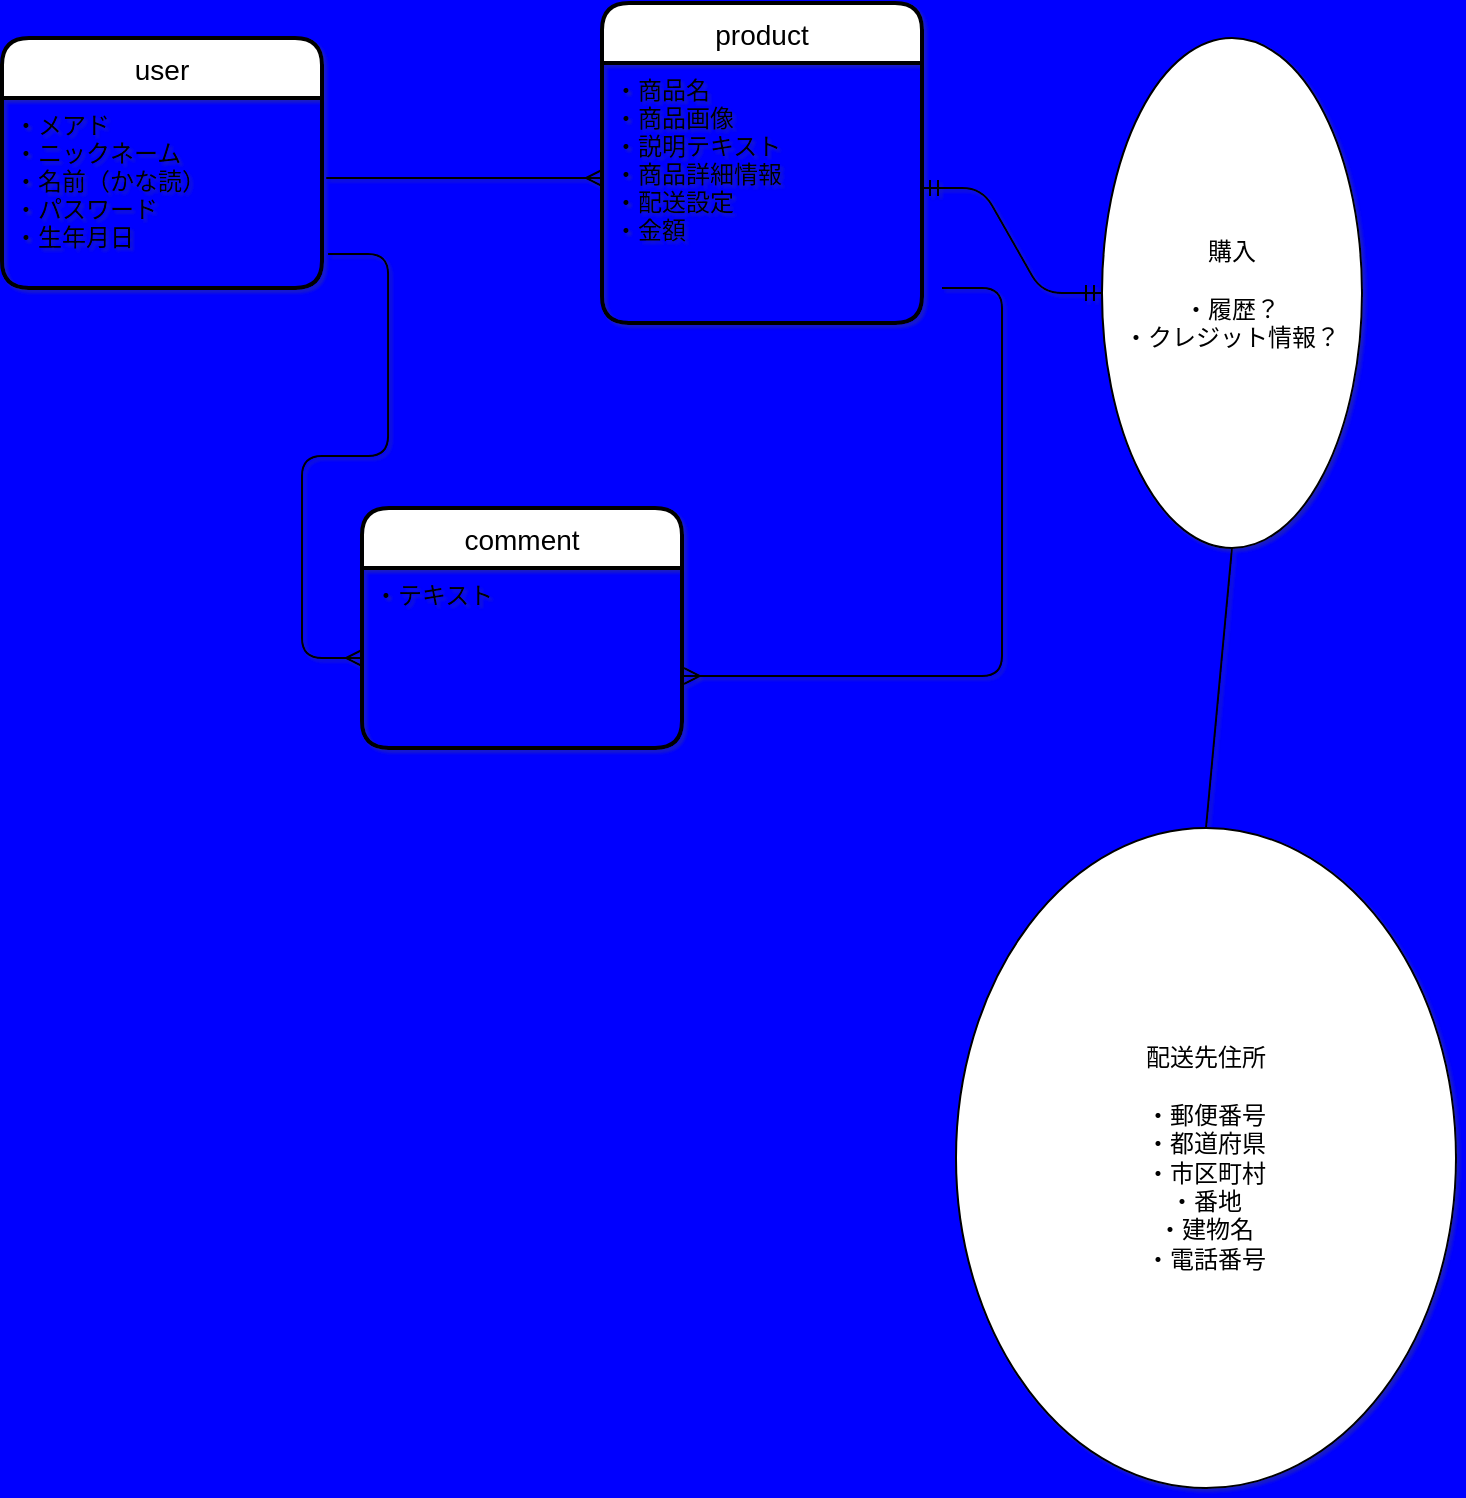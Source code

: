<mxfile version="13.10.0" type="embed">
    <diagram id="cQUnQ7eZXvzPiAG-qzQM" name="Page-1">
        <mxGraphModel dx="1303" dy="1133" grid="1" gridSize="10" guides="1" tooltips="1" connect="1" arrows="1" fold="1" page="1" pageScale="1" pageWidth="827" pageHeight="1169" background="#0000FF" math="0" shadow="1">
            <root>
                <mxCell id="0"/>
                <mxCell id="1" parent="0"/>
                <mxCell id="30" value="user" style="swimlane;childLayout=stackLayout;horizontal=1;startSize=30;horizontalStack=0;rounded=1;fontSize=14;fontStyle=0;strokeWidth=2;resizeParent=0;resizeLast=1;shadow=0;dashed=0;align=center;" vertex="1" parent="1">
                    <mxGeometry x="100" y="75" width="160" height="125" as="geometry"/>
                </mxCell>
                <mxCell id="31" value="・メアド&#10;・ニックネーム&#10;・名前（かな読）&#10;・パスワード&#10;・生年月日&#10;&#10;" style="align=left;strokeColor=none;fillColor=none;spacingLeft=4;fontSize=12;verticalAlign=top;resizable=0;rotatable=0;part=1;" vertex="1" parent="30">
                    <mxGeometry y="30" width="160" height="95" as="geometry"/>
                </mxCell>
                <mxCell id="32" value="product" style="swimlane;childLayout=stackLayout;horizontal=1;startSize=30;horizontalStack=0;rounded=1;fontSize=14;fontStyle=0;strokeWidth=2;resizeParent=0;resizeLast=1;shadow=0;dashed=0;align=center;" vertex="1" parent="1">
                    <mxGeometry x="400" y="57.5" width="160" height="160" as="geometry"/>
                </mxCell>
                <mxCell id="33" value="・商品名&#10;・商品画像&#10;・説明テキスト&#10;・商品詳細情報&#10;・配送設定&#10;・金額&#10;" style="align=left;strokeColor=none;fillColor=none;spacingLeft=4;fontSize=12;verticalAlign=top;resizable=0;rotatable=0;part=1;" vertex="1" parent="32">
                    <mxGeometry y="30" width="160" height="130" as="geometry"/>
                </mxCell>
                <mxCell id="36" value="comment" style="swimlane;childLayout=stackLayout;horizontal=1;startSize=30;horizontalStack=0;rounded=1;fontSize=14;fontStyle=0;strokeWidth=2;resizeParent=0;resizeLast=1;shadow=0;dashed=0;align=center;" vertex="1" parent="1">
                    <mxGeometry x="280" y="310" width="160" height="120" as="geometry"/>
                </mxCell>
                <mxCell id="37" value="・テキスト&#10;" style="align=left;strokeColor=none;fillColor=none;spacingLeft=4;fontSize=12;verticalAlign=top;resizable=0;rotatable=0;part=1;" vertex="1" parent="36">
                    <mxGeometry y="30" width="160" height="90" as="geometry"/>
                </mxCell>
                <mxCell id="44" value="購入&lt;br&gt;&lt;br&gt;・履歴？&lt;br&gt;・クレジット情報？" style="ellipse;whiteSpace=wrap;html=1;align=center;" vertex="1" parent="1">
                    <mxGeometry x="650" y="75" width="130" height="255" as="geometry"/>
                </mxCell>
                <mxCell id="45" value="配送先住所&lt;br&gt;&lt;br&gt;・郵便番号&lt;br&gt;・都道府県&lt;br&gt;・市区町村&lt;br&gt;・番地&lt;br&gt;・建物名&lt;br&gt;・電話番号" style="ellipse;whiteSpace=wrap;html=1;align=center;" vertex="1" parent="1">
                    <mxGeometry x="577" y="470" width="250" height="330" as="geometry"/>
                </mxCell>
                <mxCell id="61" value="" style="edgeStyle=entityRelationEdgeStyle;fontSize=12;html=1;endArrow=ERmandOne;startArrow=ERmandOne;entryX=0;entryY=0.5;entryDx=0;entryDy=0;" edge="1" parent="1" target="44">
                    <mxGeometry width="100" height="100" relative="1" as="geometry">
                        <mxPoint x="560" y="150" as="sourcePoint"/>
                        <mxPoint x="660" y="50" as="targetPoint"/>
                    </mxGeometry>
                </mxCell>
                <mxCell id="62" value="" style="edgeStyle=entityRelationEdgeStyle;fontSize=12;html=1;endArrow=ERmany;exitX=1.019;exitY=0.821;exitDx=0;exitDy=0;exitPerimeter=0;" edge="1" parent="1" source="31" target="37">
                    <mxGeometry width="100" height="100" relative="1" as="geometry">
                        <mxPoint x="260" y="510" as="sourcePoint"/>
                        <mxPoint x="290" y="410" as="targetPoint"/>
                    </mxGeometry>
                </mxCell>
                <mxCell id="63" value="" style="edgeStyle=entityRelationEdgeStyle;fontSize=12;html=1;endArrow=ERmany;exitX=1.013;exitY=0.421;exitDx=0;exitDy=0;exitPerimeter=0;" edge="1" parent="1" source="31">
                    <mxGeometry width="100" height="100" relative="1" as="geometry">
                        <mxPoint x="270" y="145" as="sourcePoint"/>
                        <mxPoint x="400" y="145" as="targetPoint"/>
                    </mxGeometry>
                </mxCell>
                <mxCell id="64" value="" style="edgeStyle=entityRelationEdgeStyle;fontSize=12;html=1;endArrow=ERmany;entryX=1.006;entryY=0.6;entryDx=0;entryDy=0;entryPerimeter=0;" edge="1" parent="1" target="37">
                    <mxGeometry width="100" height="100" relative="1" as="geometry">
                        <mxPoint x="570" y="200" as="sourcePoint"/>
                        <mxPoint x="590" y="390" as="targetPoint"/>
                    </mxGeometry>
                </mxCell>
                <mxCell id="71" value="" style="endArrow=none;html=1;rounded=0;entryX=0.5;entryY=0;entryDx=0;entryDy=0;exitX=0.5;exitY=1;exitDx=0;exitDy=0;" edge="1" parent="1" source="44" target="45">
                    <mxGeometry relative="1" as="geometry">
                        <mxPoint x="520" y="350" as="sourcePoint"/>
                        <mxPoint x="680" y="350" as="targetPoint"/>
                    </mxGeometry>
                </mxCell>
            </root>
        </mxGraphModel>
    </diagram>
</mxfile>